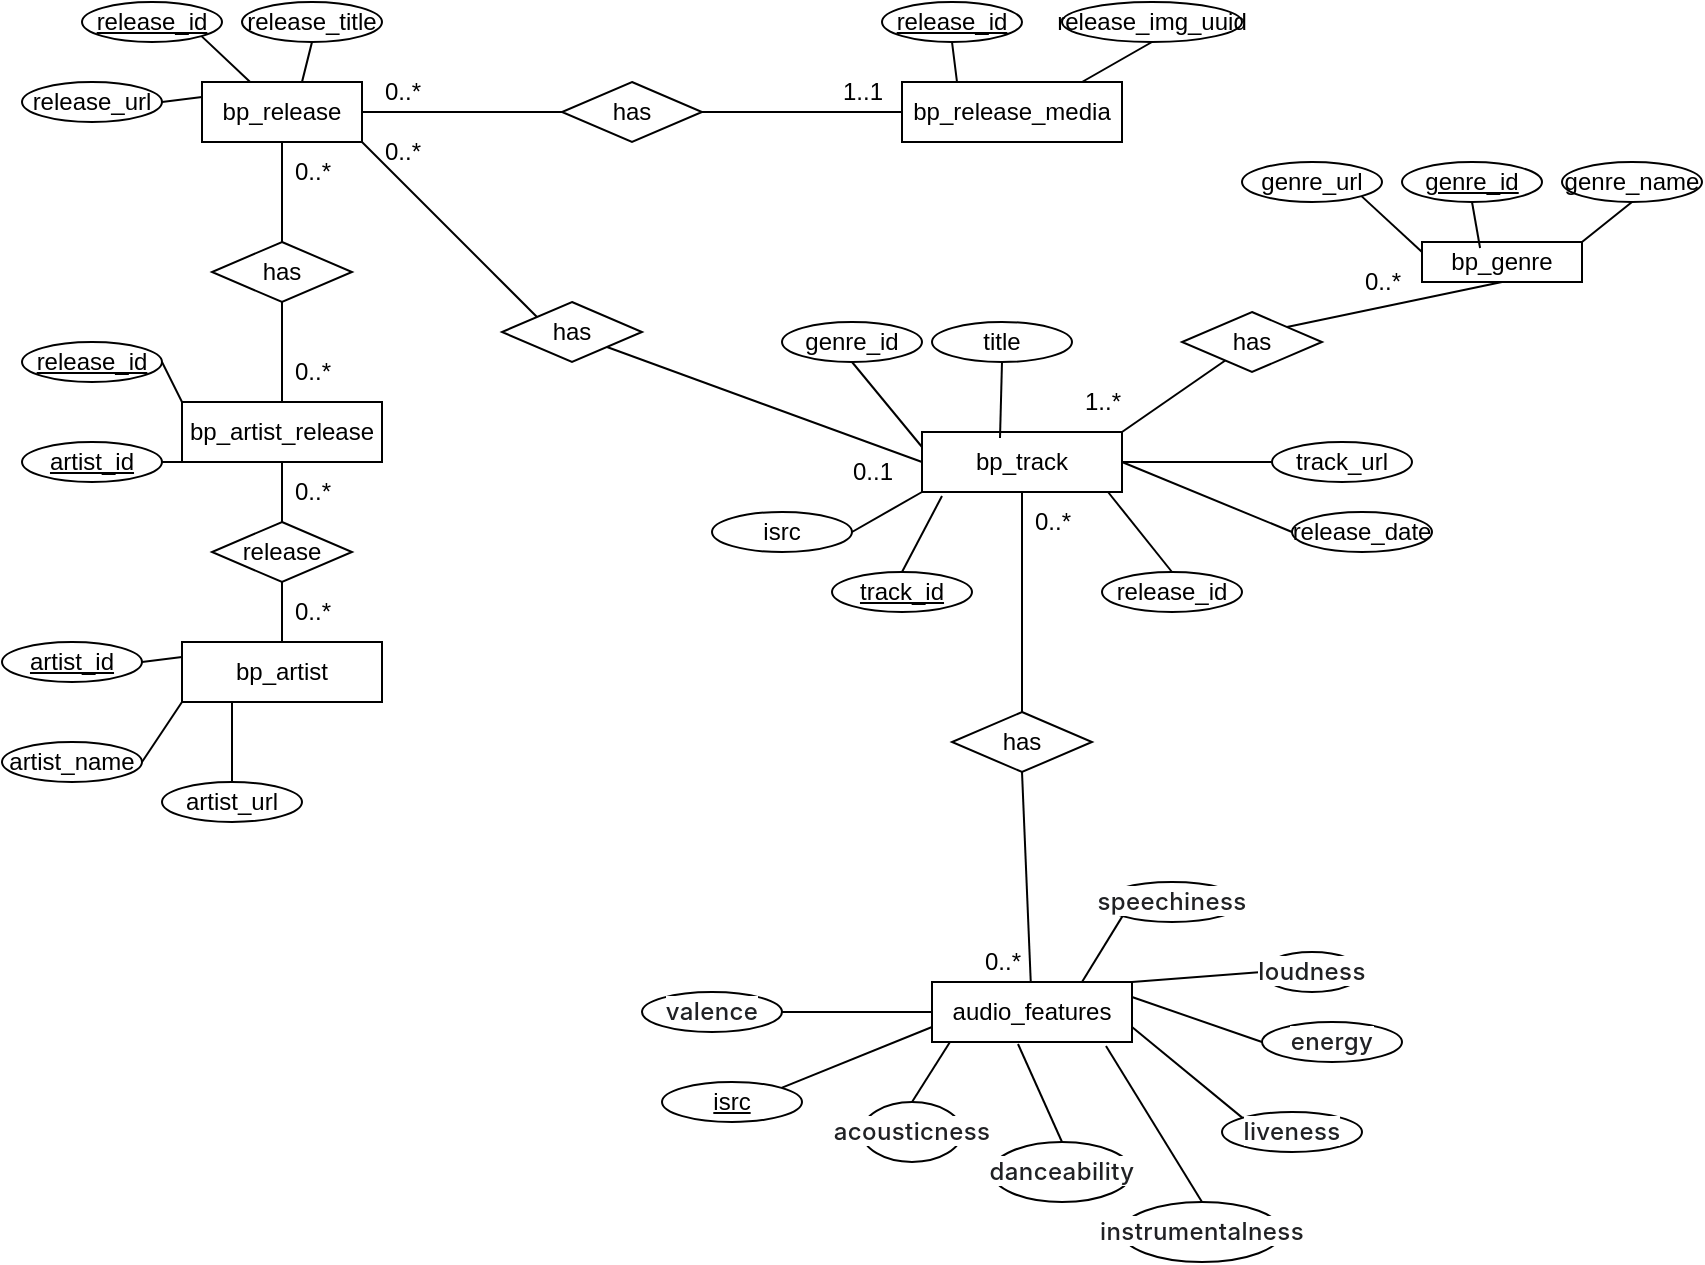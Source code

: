 <mxfile version="24.7.17">
  <diagram name="Page-1" id="JQJwtRez1m_muI4c9sBG">
    <mxGraphModel dx="1207" dy="805" grid="1" gridSize="10" guides="1" tooltips="1" connect="1" arrows="1" fold="1" page="1" pageScale="1" pageWidth="850" pageHeight="1100" math="0" shadow="0">
      <root>
        <mxCell id="0" />
        <mxCell id="1" parent="0" />
        <mxCell id="n9ukQrLT0u2X3xsJsxkC-43" style="edgeStyle=orthogonalEdgeStyle;rounded=0;orthogonalLoop=1;jettySize=auto;html=1;exitX=1;exitY=0.5;exitDx=0;exitDy=0;entryX=0;entryY=0.5;entryDx=0;entryDy=0;endArrow=none;endFill=0;" edge="1" parent="1" source="n9ukQrLT0u2X3xsJsxkC-1" target="n9ukQrLT0u2X3xsJsxkC-10">
          <mxGeometry relative="1" as="geometry" />
        </mxCell>
        <mxCell id="n9ukQrLT0u2X3xsJsxkC-50" style="rounded=0;orthogonalLoop=1;jettySize=auto;html=1;exitX=0.5;exitY=1;exitDx=0;exitDy=0;entryX=0.5;entryY=0;entryDx=0;entryDy=0;endArrow=none;endFill=0;" edge="1" parent="1" source="n9ukQrLT0u2X3xsJsxkC-1" target="n9ukQrLT0u2X3xsJsxkC-49">
          <mxGeometry relative="1" as="geometry" />
        </mxCell>
        <mxCell id="n9ukQrLT0u2X3xsJsxkC-108" style="rounded=0;orthogonalLoop=1;jettySize=auto;html=1;exitX=1;exitY=1;exitDx=0;exitDy=0;entryX=0;entryY=0;entryDx=0;entryDy=0;endArrow=none;endFill=0;" edge="1" parent="1" source="n9ukQrLT0u2X3xsJsxkC-1" target="n9ukQrLT0u2X3xsJsxkC-107">
          <mxGeometry relative="1" as="geometry" />
        </mxCell>
        <mxCell id="n9ukQrLT0u2X3xsJsxkC-1" value="bp_release" style="rounded=0;whiteSpace=wrap;html=1;" vertex="1" parent="1">
          <mxGeometry x="100" y="190" width="80" height="30" as="geometry" />
        </mxCell>
        <mxCell id="n9ukQrLT0u2X3xsJsxkC-4" style="rounded=0;orthogonalLoop=1;jettySize=auto;html=1;exitX=1;exitY=1;exitDx=0;exitDy=0;endArrow=none;endFill=0;" edge="1" parent="1" source="n9ukQrLT0u2X3xsJsxkC-2" target="n9ukQrLT0u2X3xsJsxkC-1">
          <mxGeometry relative="1" as="geometry" />
        </mxCell>
        <mxCell id="n9ukQrLT0u2X3xsJsxkC-2" value="&lt;u&gt;release_id&lt;/u&gt;" style="ellipse;whiteSpace=wrap;html=1;" vertex="1" parent="1">
          <mxGeometry x="40" y="150" width="70" height="20" as="geometry" />
        </mxCell>
        <mxCell id="n9ukQrLT0u2X3xsJsxkC-5" value="release_title" style="ellipse;whiteSpace=wrap;html=1;" vertex="1" parent="1">
          <mxGeometry x="120" y="150" width="70" height="20" as="geometry" />
        </mxCell>
        <mxCell id="n9ukQrLT0u2X3xsJsxkC-6" style="rounded=0;orthogonalLoop=1;jettySize=auto;html=1;exitX=0.5;exitY=1;exitDx=0;exitDy=0;endArrow=none;endFill=0;" edge="1" parent="1" source="n9ukQrLT0u2X3xsJsxkC-5">
          <mxGeometry relative="1" as="geometry">
            <mxPoint x="150" y="190" as="targetPoint" />
          </mxGeometry>
        </mxCell>
        <mxCell id="n9ukQrLT0u2X3xsJsxkC-8" style="rounded=0;orthogonalLoop=1;jettySize=auto;html=1;exitX=1;exitY=0.5;exitDx=0;exitDy=0;entryX=0;entryY=0.25;entryDx=0;entryDy=0;endArrow=none;endFill=0;" edge="1" parent="1" source="n9ukQrLT0u2X3xsJsxkC-7" target="n9ukQrLT0u2X3xsJsxkC-1">
          <mxGeometry relative="1" as="geometry" />
        </mxCell>
        <mxCell id="n9ukQrLT0u2X3xsJsxkC-7" value="release_url" style="ellipse;whiteSpace=wrap;html=1;" vertex="1" parent="1">
          <mxGeometry x="10" y="190" width="70" height="20" as="geometry" />
        </mxCell>
        <mxCell id="n9ukQrLT0u2X3xsJsxkC-46" style="rounded=0;orthogonalLoop=1;jettySize=auto;html=1;exitX=0.25;exitY=0;exitDx=0;exitDy=0;entryX=0.5;entryY=1;entryDx=0;entryDy=0;endArrow=none;endFill=0;" edge="1" parent="1" source="n9ukQrLT0u2X3xsJsxkC-9" target="n9ukQrLT0u2X3xsJsxkC-11">
          <mxGeometry relative="1" as="geometry" />
        </mxCell>
        <mxCell id="n9ukQrLT0u2X3xsJsxkC-9" value="bp_release_media" style="rounded=0;whiteSpace=wrap;html=1;" vertex="1" parent="1">
          <mxGeometry x="450" y="190" width="110" height="30" as="geometry" />
        </mxCell>
        <mxCell id="n9ukQrLT0u2X3xsJsxkC-44" style="edgeStyle=orthogonalEdgeStyle;rounded=0;orthogonalLoop=1;jettySize=auto;html=1;exitX=1;exitY=0.5;exitDx=0;exitDy=0;entryX=0;entryY=0.5;entryDx=0;entryDy=0;endArrow=none;endFill=0;" edge="1" parent="1" source="n9ukQrLT0u2X3xsJsxkC-10" target="n9ukQrLT0u2X3xsJsxkC-9">
          <mxGeometry relative="1" as="geometry" />
        </mxCell>
        <mxCell id="n9ukQrLT0u2X3xsJsxkC-10" value="has" style="rhombus;whiteSpace=wrap;html=1;" vertex="1" parent="1">
          <mxGeometry x="280" y="190" width="70" height="30" as="geometry" />
        </mxCell>
        <mxCell id="n9ukQrLT0u2X3xsJsxkC-11" value="&lt;u&gt;release_id&lt;/u&gt;" style="ellipse;whiteSpace=wrap;html=1;" vertex="1" parent="1">
          <mxGeometry x="440" y="150" width="70" height="20" as="geometry" />
        </mxCell>
        <mxCell id="n9ukQrLT0u2X3xsJsxkC-48" style="rounded=0;orthogonalLoop=1;jettySize=auto;html=1;exitX=0.5;exitY=1;exitDx=0;exitDy=0;endArrow=none;endFill=0;" edge="1" parent="1" source="n9ukQrLT0u2X3xsJsxkC-12">
          <mxGeometry relative="1" as="geometry">
            <mxPoint x="540" y="190" as="targetPoint" />
          </mxGeometry>
        </mxCell>
        <mxCell id="n9ukQrLT0u2X3xsJsxkC-12" value="release_img_uuid" style="ellipse;whiteSpace=wrap;html=1;" vertex="1" parent="1">
          <mxGeometry x="530" y="150" width="90" height="20" as="geometry" />
        </mxCell>
        <mxCell id="n9ukQrLT0u2X3xsJsxkC-55" style="rounded=0;orthogonalLoop=1;jettySize=auto;html=1;exitX=0.5;exitY=1;exitDx=0;exitDy=0;entryX=0.5;entryY=0;entryDx=0;entryDy=0;endArrow=none;endFill=0;" edge="1" parent="1" source="n9ukQrLT0u2X3xsJsxkC-14" target="n9ukQrLT0u2X3xsJsxkC-54">
          <mxGeometry relative="1" as="geometry" />
        </mxCell>
        <mxCell id="n9ukQrLT0u2X3xsJsxkC-14" value="bp_artist_release" style="rounded=0;whiteSpace=wrap;html=1;" vertex="1" parent="1">
          <mxGeometry x="90" y="350" width="100" height="30" as="geometry" />
        </mxCell>
        <mxCell id="n9ukQrLT0u2X3xsJsxkC-52" style="rounded=0;orthogonalLoop=1;jettySize=auto;html=1;exitX=1;exitY=0.5;exitDx=0;exitDy=0;entryX=0;entryY=0;entryDx=0;entryDy=0;endArrow=none;endFill=0;" edge="1" parent="1" source="n9ukQrLT0u2X3xsJsxkC-15" target="n9ukQrLT0u2X3xsJsxkC-14">
          <mxGeometry relative="1" as="geometry" />
        </mxCell>
        <mxCell id="n9ukQrLT0u2X3xsJsxkC-15" value="&lt;u&gt;release_id&lt;/u&gt;" style="ellipse;whiteSpace=wrap;html=1;" vertex="1" parent="1">
          <mxGeometry x="10" y="320" width="70" height="20" as="geometry" />
        </mxCell>
        <mxCell id="n9ukQrLT0u2X3xsJsxkC-53" style="rounded=0;orthogonalLoop=1;jettySize=auto;html=1;exitX=1;exitY=0.5;exitDx=0;exitDy=0;entryX=0;entryY=1;entryDx=0;entryDy=0;endArrow=none;endFill=0;" edge="1" parent="1" source="n9ukQrLT0u2X3xsJsxkC-16" target="n9ukQrLT0u2X3xsJsxkC-14">
          <mxGeometry relative="1" as="geometry" />
        </mxCell>
        <mxCell id="n9ukQrLT0u2X3xsJsxkC-16" value="&lt;u&gt;artist_id&lt;/u&gt;" style="ellipse;whiteSpace=wrap;html=1;" vertex="1" parent="1">
          <mxGeometry x="10" y="370" width="70" height="20" as="geometry" />
        </mxCell>
        <mxCell id="n9ukQrLT0u2X3xsJsxkC-17" value="bp_artist" style="rounded=0;whiteSpace=wrap;html=1;" vertex="1" parent="1">
          <mxGeometry x="90" y="470" width="100" height="30" as="geometry" />
        </mxCell>
        <mxCell id="n9ukQrLT0u2X3xsJsxkC-57" style="rounded=0;orthogonalLoop=1;jettySize=auto;html=1;exitX=1;exitY=0.5;exitDx=0;exitDy=0;entryX=0;entryY=0.25;entryDx=0;entryDy=0;endArrow=none;endFill=0;" edge="1" parent="1" source="n9ukQrLT0u2X3xsJsxkC-19" target="n9ukQrLT0u2X3xsJsxkC-17">
          <mxGeometry relative="1" as="geometry" />
        </mxCell>
        <mxCell id="n9ukQrLT0u2X3xsJsxkC-19" value="&lt;u&gt;artist_id&lt;/u&gt;" style="ellipse;whiteSpace=wrap;html=1;" vertex="1" parent="1">
          <mxGeometry y="470" width="70" height="20" as="geometry" />
        </mxCell>
        <mxCell id="n9ukQrLT0u2X3xsJsxkC-58" style="rounded=0;orthogonalLoop=1;jettySize=auto;html=1;exitX=1;exitY=0.5;exitDx=0;exitDy=0;entryX=0;entryY=1;entryDx=0;entryDy=0;endArrow=none;endFill=0;" edge="1" parent="1" source="n9ukQrLT0u2X3xsJsxkC-20" target="n9ukQrLT0u2X3xsJsxkC-17">
          <mxGeometry relative="1" as="geometry" />
        </mxCell>
        <mxCell id="n9ukQrLT0u2X3xsJsxkC-20" value="artist_name" style="ellipse;whiteSpace=wrap;html=1;" vertex="1" parent="1">
          <mxGeometry y="520" width="70" height="20" as="geometry" />
        </mxCell>
        <mxCell id="n9ukQrLT0u2X3xsJsxkC-59" style="rounded=0;orthogonalLoop=1;jettySize=auto;html=1;exitX=0.5;exitY=0;exitDx=0;exitDy=0;entryX=0.25;entryY=1;entryDx=0;entryDy=0;endArrow=none;endFill=0;" edge="1" parent="1" source="n9ukQrLT0u2X3xsJsxkC-21" target="n9ukQrLT0u2X3xsJsxkC-17">
          <mxGeometry relative="1" as="geometry" />
        </mxCell>
        <mxCell id="n9ukQrLT0u2X3xsJsxkC-21" value="artist_url" style="ellipse;whiteSpace=wrap;html=1;" vertex="1" parent="1">
          <mxGeometry x="80" y="540" width="70" height="20" as="geometry" />
        </mxCell>
        <mxCell id="n9ukQrLT0u2X3xsJsxkC-74" style="rounded=0;orthogonalLoop=1;jettySize=auto;html=1;exitX=0.5;exitY=1;exitDx=0;exitDy=0;endArrow=none;endFill=0;" edge="1" parent="1" source="n9ukQrLT0u2X3xsJsxkC-22" target="n9ukQrLT0u2X3xsJsxkC-73">
          <mxGeometry relative="1" as="geometry" />
        </mxCell>
        <mxCell id="n9ukQrLT0u2X3xsJsxkC-77" style="rounded=0;orthogonalLoop=1;jettySize=auto;html=1;exitX=1;exitY=0;exitDx=0;exitDy=0;endArrow=none;endFill=0;" edge="1" parent="1" source="n9ukQrLT0u2X3xsJsxkC-22" target="n9ukQrLT0u2X3xsJsxkC-76">
          <mxGeometry relative="1" as="geometry" />
        </mxCell>
        <mxCell id="n9ukQrLT0u2X3xsJsxkC-22" value="bp_track" style="rounded=0;whiteSpace=wrap;html=1;" vertex="1" parent="1">
          <mxGeometry x="460" y="365" width="100" height="30" as="geometry" />
        </mxCell>
        <mxCell id="n9ukQrLT0u2X3xsJsxkC-23" value="&lt;u&gt;track_id&lt;/u&gt;" style="ellipse;whiteSpace=wrap;html=1;" vertex="1" parent="1">
          <mxGeometry x="415" y="435" width="70" height="20" as="geometry" />
        </mxCell>
        <mxCell id="n9ukQrLT0u2X3xsJsxkC-71" style="rounded=0;orthogonalLoop=1;jettySize=auto;html=1;exitX=0.5;exitY=1;exitDx=0;exitDy=0;entryX=0;entryY=0.25;entryDx=0;entryDy=0;endArrow=none;endFill=0;" edge="1" parent="1" source="n9ukQrLT0u2X3xsJsxkC-24" target="n9ukQrLT0u2X3xsJsxkC-22">
          <mxGeometry relative="1" as="geometry" />
        </mxCell>
        <mxCell id="n9ukQrLT0u2X3xsJsxkC-24" value="genre_id" style="ellipse;whiteSpace=wrap;html=1;" vertex="1" parent="1">
          <mxGeometry x="390" y="310" width="70" height="20" as="geometry" />
        </mxCell>
        <mxCell id="n9ukQrLT0u2X3xsJsxkC-25" value="title" style="ellipse;whiteSpace=wrap;html=1;" vertex="1" parent="1">
          <mxGeometry x="465" y="310" width="70" height="20" as="geometry" />
        </mxCell>
        <mxCell id="n9ukQrLT0u2X3xsJsxkC-69" style="rounded=0;orthogonalLoop=1;jettySize=auto;html=1;exitX=0;exitY=0.5;exitDx=0;exitDy=0;entryX=1;entryY=0.5;entryDx=0;entryDy=0;endArrow=none;endFill=0;" edge="1" parent="1" source="n9ukQrLT0u2X3xsJsxkC-26" target="n9ukQrLT0u2X3xsJsxkC-22">
          <mxGeometry relative="1" as="geometry" />
        </mxCell>
        <mxCell id="n9ukQrLT0u2X3xsJsxkC-26" value="release_date" style="ellipse;whiteSpace=wrap;html=1;" vertex="1" parent="1">
          <mxGeometry x="645" y="405" width="70" height="20" as="geometry" />
        </mxCell>
        <mxCell id="n9ukQrLT0u2X3xsJsxkC-70" style="rounded=0;orthogonalLoop=1;jettySize=auto;html=1;exitX=0;exitY=0.5;exitDx=0;exitDy=0;entryX=1;entryY=0.5;entryDx=0;entryDy=0;endArrow=none;endFill=0;" edge="1" parent="1" source="n9ukQrLT0u2X3xsJsxkC-27" target="n9ukQrLT0u2X3xsJsxkC-22">
          <mxGeometry relative="1" as="geometry" />
        </mxCell>
        <mxCell id="n9ukQrLT0u2X3xsJsxkC-27" value="track_url" style="ellipse;whiteSpace=wrap;html=1;" vertex="1" parent="1">
          <mxGeometry x="635" y="370" width="70" height="20" as="geometry" />
        </mxCell>
        <mxCell id="n9ukQrLT0u2X3xsJsxkC-63" style="rounded=0;orthogonalLoop=1;jettySize=auto;html=1;exitX=1;exitY=0.5;exitDx=0;exitDy=0;entryX=0;entryY=1;entryDx=0;entryDy=0;endArrow=none;endFill=0;" edge="1" parent="1" source="n9ukQrLT0u2X3xsJsxkC-28" target="n9ukQrLT0u2X3xsJsxkC-22">
          <mxGeometry relative="1" as="geometry" />
        </mxCell>
        <mxCell id="n9ukQrLT0u2X3xsJsxkC-28" value="isrc" style="ellipse;whiteSpace=wrap;html=1;" vertex="1" parent="1">
          <mxGeometry x="355" y="405" width="70" height="20" as="geometry" />
        </mxCell>
        <mxCell id="n9ukQrLT0u2X3xsJsxkC-29" value="bp_genre" style="rounded=0;whiteSpace=wrap;html=1;" vertex="1" parent="1">
          <mxGeometry x="710" y="270" width="80" height="20" as="geometry" />
        </mxCell>
        <mxCell id="n9ukQrLT0u2X3xsJsxkC-30" value="&lt;u&gt;genre_id&lt;/u&gt;" style="ellipse;whiteSpace=wrap;html=1;" vertex="1" parent="1">
          <mxGeometry x="700" y="230" width="70" height="20" as="geometry" />
        </mxCell>
        <mxCell id="n9ukQrLT0u2X3xsJsxkC-81" style="rounded=0;orthogonalLoop=1;jettySize=auto;html=1;exitX=0.5;exitY=1;exitDx=0;exitDy=0;entryX=1;entryY=0;entryDx=0;entryDy=0;endArrow=none;endFill=0;" edge="1" parent="1" source="n9ukQrLT0u2X3xsJsxkC-31" target="n9ukQrLT0u2X3xsJsxkC-29">
          <mxGeometry relative="1" as="geometry" />
        </mxCell>
        <mxCell id="n9ukQrLT0u2X3xsJsxkC-31" value="genre_name" style="ellipse;whiteSpace=wrap;html=1;" vertex="1" parent="1">
          <mxGeometry x="780" y="230" width="70" height="20" as="geometry" />
        </mxCell>
        <mxCell id="n9ukQrLT0u2X3xsJsxkC-79" style="rounded=0;orthogonalLoop=1;jettySize=auto;html=1;exitX=1;exitY=1;exitDx=0;exitDy=0;entryX=0;entryY=0.25;entryDx=0;entryDy=0;endArrow=none;endFill=0;" edge="1" parent="1" source="n9ukQrLT0u2X3xsJsxkC-32" target="n9ukQrLT0u2X3xsJsxkC-29">
          <mxGeometry relative="1" as="geometry" />
        </mxCell>
        <mxCell id="n9ukQrLT0u2X3xsJsxkC-32" value="genre_url" style="ellipse;whiteSpace=wrap;html=1;" vertex="1" parent="1">
          <mxGeometry x="620" y="230" width="70" height="20" as="geometry" />
        </mxCell>
        <mxCell id="n9ukQrLT0u2X3xsJsxkC-33" value="audio_features" style="rounded=0;whiteSpace=wrap;html=1;" vertex="1" parent="1">
          <mxGeometry x="465" y="640" width="100" height="30" as="geometry" />
        </mxCell>
        <mxCell id="n9ukQrLT0u2X3xsJsxkC-85" style="rounded=0;orthogonalLoop=1;jettySize=auto;html=1;exitX=1;exitY=0;exitDx=0;exitDy=0;entryX=0;entryY=0.75;entryDx=0;entryDy=0;endArrow=none;endFill=0;" edge="1" parent="1" source="n9ukQrLT0u2X3xsJsxkC-34" target="n9ukQrLT0u2X3xsJsxkC-33">
          <mxGeometry relative="1" as="geometry" />
        </mxCell>
        <mxCell id="n9ukQrLT0u2X3xsJsxkC-34" value="&lt;u&gt;isrc&lt;/u&gt;" style="ellipse;whiteSpace=wrap;html=1;" vertex="1" parent="1">
          <mxGeometry x="330" y="690" width="70" height="20" as="geometry" />
        </mxCell>
        <mxCell id="n9ukQrLT0u2X3xsJsxkC-35" value="&lt;meta charset=&quot;utf-8&quot;&gt;&lt;span style=&quot;color: rgb(32, 33, 36); font-family: Inter, sans-serif; font-size: 12px; font-style: normal; font-variant-ligatures: normal; font-variant-caps: normal; font-weight: 500; letter-spacing: 0.2px; orphans: 2; text-align: left; text-indent: 0px; text-transform: none; widows: 2; word-spacing: 0px; -webkit-text-stroke-width: 0px; white-space: nowrap; background-color: rgb(255, 255, 255); text-decoration-thickness: initial; text-decoration-style: initial; text-decoration-color: initial; display: inline !important; float: none;&quot;&gt;acousticness&lt;/span&gt;" style="ellipse;whiteSpace=wrap;html=1;" vertex="1" parent="1">
          <mxGeometry x="430" y="700" width="50" height="30" as="geometry" />
        </mxCell>
        <mxCell id="n9ukQrLT0u2X3xsJsxkC-36" value="&lt;meta charset=&quot;utf-8&quot;&gt;&lt;span style=&quot;color: rgb(32, 33, 36); font-family: Inter, sans-serif; font-size: 12px; font-style: normal; font-variant-ligatures: normal; font-variant-caps: normal; font-weight: 500; letter-spacing: 0.2px; orphans: 2; text-align: left; text-indent: 0px; text-transform: none; widows: 2; word-spacing: 0px; -webkit-text-stroke-width: 0px; white-space: nowrap; background-color: rgb(255, 255, 255); text-decoration-thickness: initial; text-decoration-style: initial; text-decoration-color: initial; display: inline !important; float: none;&quot;&gt;danceability&lt;/span&gt;" style="ellipse;whiteSpace=wrap;html=1;" vertex="1" parent="1">
          <mxGeometry x="495" y="720" width="70" height="30" as="geometry" />
        </mxCell>
        <mxCell id="n9ukQrLT0u2X3xsJsxkC-93" style="rounded=0;orthogonalLoop=1;jettySize=auto;html=1;exitX=0;exitY=0.5;exitDx=0;exitDy=0;entryX=1;entryY=0.25;entryDx=0;entryDy=0;endArrow=none;endFill=0;" edge="1" parent="1" source="n9ukQrLT0u2X3xsJsxkC-37" target="n9ukQrLT0u2X3xsJsxkC-33">
          <mxGeometry relative="1" as="geometry" />
        </mxCell>
        <mxCell id="n9ukQrLT0u2X3xsJsxkC-37" value="&lt;meta charset=&quot;utf-8&quot;&gt;&lt;span style=&quot;color: rgb(32, 33, 36); font-family: Inter, sans-serif; font-size: 12px; font-style: normal; font-variant-ligatures: normal; font-variant-caps: normal; font-weight: 500; letter-spacing: 0.2px; orphans: 2; text-align: left; text-indent: 0px; text-transform: none; widows: 2; word-spacing: 0px; -webkit-text-stroke-width: 0px; white-space: nowrap; background-color: rgb(255, 255, 255); text-decoration-thickness: initial; text-decoration-style: initial; text-decoration-color: initial; display: inline !important; float: none;&quot;&gt;energy&lt;/span&gt;" style="ellipse;whiteSpace=wrap;html=1;" vertex="1" parent="1">
          <mxGeometry x="630" y="660" width="70" height="20" as="geometry" />
        </mxCell>
        <mxCell id="n9ukQrLT0u2X3xsJsxkC-38" value="&lt;meta charset=&quot;utf-8&quot;&gt;&lt;span style=&quot;color: rgb(32, 33, 36); font-family: Inter, sans-serif; font-size: 12px; font-style: normal; font-variant-ligatures: normal; font-variant-caps: normal; font-weight: 500; letter-spacing: 0.2px; orphans: 2; text-align: left; text-indent: 0px; text-transform: none; widows: 2; word-spacing: 0px; -webkit-text-stroke-width: 0px; white-space: nowrap; background-color: rgb(255, 255, 255); text-decoration-thickness: initial; text-decoration-style: initial; text-decoration-color: initial; display: inline !important; float: none;&quot;&gt;instrumentalness&lt;/span&gt;" style="ellipse;whiteSpace=wrap;html=1;" vertex="1" parent="1">
          <mxGeometry x="560" y="750" width="80" height="30" as="geometry" />
        </mxCell>
        <mxCell id="n9ukQrLT0u2X3xsJsxkC-90" style="rounded=0;orthogonalLoop=1;jettySize=auto;html=1;exitX=0;exitY=0;exitDx=0;exitDy=0;entryX=1;entryY=0.75;entryDx=0;entryDy=0;endArrow=none;endFill=0;" edge="1" parent="1" source="n9ukQrLT0u2X3xsJsxkC-39" target="n9ukQrLT0u2X3xsJsxkC-33">
          <mxGeometry relative="1" as="geometry" />
        </mxCell>
        <mxCell id="n9ukQrLT0u2X3xsJsxkC-39" value="&lt;meta charset=&quot;utf-8&quot;&gt;&lt;span style=&quot;color: rgb(32, 33, 36); font-family: Inter, sans-serif; font-size: 12px; font-style: normal; font-variant-ligatures: normal; font-variant-caps: normal; font-weight: 500; letter-spacing: 0.2px; orphans: 2; text-align: left; text-indent: 0px; text-transform: none; widows: 2; word-spacing: 0px; -webkit-text-stroke-width: 0px; white-space: nowrap; background-color: rgb(255, 255, 255); text-decoration-thickness: initial; text-decoration-style: initial; text-decoration-color: initial; display: inline !important; float: none;&quot;&gt;liveness&lt;/span&gt;" style="ellipse;whiteSpace=wrap;html=1;" vertex="1" parent="1">
          <mxGeometry x="610" y="705" width="70" height="20" as="geometry" />
        </mxCell>
        <mxCell id="n9ukQrLT0u2X3xsJsxkC-92" style="rounded=0;orthogonalLoop=1;jettySize=auto;html=1;exitX=0;exitY=0.5;exitDx=0;exitDy=0;entryX=1;entryY=0;entryDx=0;entryDy=0;endArrow=none;endFill=0;" edge="1" parent="1" source="n9ukQrLT0u2X3xsJsxkC-40" target="n9ukQrLT0u2X3xsJsxkC-33">
          <mxGeometry relative="1" as="geometry" />
        </mxCell>
        <mxCell id="n9ukQrLT0u2X3xsJsxkC-40" value="&lt;meta charset=&quot;utf-8&quot;&gt;&lt;span style=&quot;color: rgb(32, 33, 36); font-family: Inter, sans-serif; font-size: 12px; font-style: normal; font-variant-ligatures: normal; font-variant-caps: normal; font-weight: 500; letter-spacing: 0.2px; orphans: 2; text-align: left; text-indent: 0px; text-transform: none; widows: 2; word-spacing: 0px; -webkit-text-stroke-width: 0px; white-space: nowrap; background-color: rgb(255, 255, 255); text-decoration-thickness: initial; text-decoration-style: initial; text-decoration-color: initial; display: inline !important; float: none;&quot;&gt;loudness&lt;/span&gt;" style="ellipse;whiteSpace=wrap;html=1;" vertex="1" parent="1">
          <mxGeometry x="630" y="625" width="50" height="20" as="geometry" />
        </mxCell>
        <mxCell id="n9ukQrLT0u2X3xsJsxkC-91" style="rounded=0;orthogonalLoop=1;jettySize=auto;html=1;exitX=0;exitY=1;exitDx=0;exitDy=0;entryX=0.75;entryY=0;entryDx=0;entryDy=0;endArrow=none;endFill=0;" edge="1" parent="1" source="n9ukQrLT0u2X3xsJsxkC-41" target="n9ukQrLT0u2X3xsJsxkC-33">
          <mxGeometry relative="1" as="geometry" />
        </mxCell>
        <mxCell id="n9ukQrLT0u2X3xsJsxkC-41" value="&lt;meta charset=&quot;utf-8&quot;&gt;&lt;span style=&quot;color: rgb(32, 33, 36); font-family: Inter, sans-serif; font-size: 12px; font-style: normal; font-variant-ligatures: normal; font-variant-caps: normal; font-weight: 500; letter-spacing: 0.2px; orphans: 2; text-align: left; text-indent: 0px; text-transform: none; widows: 2; word-spacing: 0px; -webkit-text-stroke-width: 0px; white-space: nowrap; background-color: rgb(255, 255, 255); text-decoration-thickness: initial; text-decoration-style: initial; text-decoration-color: initial; display: inline !important; float: none;&quot;&gt;speechiness&lt;/span&gt;" style="ellipse;whiteSpace=wrap;html=1;" vertex="1" parent="1">
          <mxGeometry x="550" y="590" width="70" height="20" as="geometry" />
        </mxCell>
        <mxCell id="n9ukQrLT0u2X3xsJsxkC-83" style="rounded=0;orthogonalLoop=1;jettySize=auto;html=1;exitX=1;exitY=0.5;exitDx=0;exitDy=0;entryX=0;entryY=0.5;entryDx=0;entryDy=0;endArrow=none;endFill=0;" edge="1" parent="1" source="n9ukQrLT0u2X3xsJsxkC-42" target="n9ukQrLT0u2X3xsJsxkC-33">
          <mxGeometry relative="1" as="geometry" />
        </mxCell>
        <mxCell id="n9ukQrLT0u2X3xsJsxkC-42" value="&lt;meta charset=&quot;utf-8&quot;&gt;&lt;span style=&quot;color: rgb(32, 33, 36); font-family: Inter, sans-serif; font-size: 12px; font-style: normal; font-variant-ligatures: normal; font-variant-caps: normal; font-weight: 500; letter-spacing: 0.2px; orphans: 2; text-align: left; text-indent: 0px; text-transform: none; widows: 2; word-spacing: 0px; -webkit-text-stroke-width: 0px; white-space: nowrap; background-color: rgb(255, 255, 255); text-decoration-thickness: initial; text-decoration-style: initial; text-decoration-color: initial; display: inline !important; float: none;&quot;&gt;valence&lt;/span&gt;" style="ellipse;whiteSpace=wrap;html=1;" vertex="1" parent="1">
          <mxGeometry x="320" y="645" width="70" height="20" as="geometry" />
        </mxCell>
        <mxCell id="n9ukQrLT0u2X3xsJsxkC-47" style="rounded=0;orthogonalLoop=1;jettySize=auto;html=1;exitX=0.75;exitY=0;exitDx=0;exitDy=0;entryX=0.289;entryY=0.85;entryDx=0;entryDy=0;entryPerimeter=0;endArrow=none;endFill=0;strokeColor=none;" edge="1" parent="1" source="n9ukQrLT0u2X3xsJsxkC-9" target="n9ukQrLT0u2X3xsJsxkC-12">
          <mxGeometry relative="1" as="geometry" />
        </mxCell>
        <mxCell id="n9ukQrLT0u2X3xsJsxkC-51" style="edgeStyle=orthogonalEdgeStyle;rounded=0;orthogonalLoop=1;jettySize=auto;html=1;exitX=0.5;exitY=1;exitDx=0;exitDy=0;entryX=0.5;entryY=0;entryDx=0;entryDy=0;endArrow=none;endFill=0;" edge="1" parent="1" source="n9ukQrLT0u2X3xsJsxkC-49" target="n9ukQrLT0u2X3xsJsxkC-14">
          <mxGeometry relative="1" as="geometry" />
        </mxCell>
        <mxCell id="n9ukQrLT0u2X3xsJsxkC-49" value="has" style="rhombus;whiteSpace=wrap;html=1;" vertex="1" parent="1">
          <mxGeometry x="105" y="270" width="70" height="30" as="geometry" />
        </mxCell>
        <mxCell id="n9ukQrLT0u2X3xsJsxkC-56" style="rounded=0;orthogonalLoop=1;jettySize=auto;html=1;exitX=0.5;exitY=1;exitDx=0;exitDy=0;entryX=0.5;entryY=0;entryDx=0;entryDy=0;endArrow=none;endFill=0;" edge="1" parent="1" source="n9ukQrLT0u2X3xsJsxkC-54" target="n9ukQrLT0u2X3xsJsxkC-17">
          <mxGeometry relative="1" as="geometry" />
        </mxCell>
        <mxCell id="n9ukQrLT0u2X3xsJsxkC-54" value="release" style="rhombus;whiteSpace=wrap;html=1;" vertex="1" parent="1">
          <mxGeometry x="105" y="410" width="70" height="30" as="geometry" />
        </mxCell>
        <mxCell id="n9ukQrLT0u2X3xsJsxkC-64" style="rounded=0;orthogonalLoop=1;jettySize=auto;html=1;exitX=0.5;exitY=0;exitDx=0;exitDy=0;entryX=0.1;entryY=1.067;entryDx=0;entryDy=0;entryPerimeter=0;endArrow=none;endFill=0;" edge="1" parent="1" source="n9ukQrLT0u2X3xsJsxkC-23" target="n9ukQrLT0u2X3xsJsxkC-22">
          <mxGeometry relative="1" as="geometry" />
        </mxCell>
        <mxCell id="n9ukQrLT0u2X3xsJsxkC-72" style="rounded=0;orthogonalLoop=1;jettySize=auto;html=1;exitX=0.5;exitY=1;exitDx=0;exitDy=0;entryX=0.39;entryY=0.1;entryDx=0;entryDy=0;entryPerimeter=0;endArrow=none;endFill=0;" edge="1" parent="1" source="n9ukQrLT0u2X3xsJsxkC-25" target="n9ukQrLT0u2X3xsJsxkC-22">
          <mxGeometry relative="1" as="geometry" />
        </mxCell>
        <mxCell id="n9ukQrLT0u2X3xsJsxkC-75" style="rounded=0;orthogonalLoop=1;jettySize=auto;html=1;exitX=0.5;exitY=1;exitDx=0;exitDy=0;endArrow=none;endFill=0;" edge="1" parent="1" source="n9ukQrLT0u2X3xsJsxkC-73" target="n9ukQrLT0u2X3xsJsxkC-33">
          <mxGeometry relative="1" as="geometry" />
        </mxCell>
        <mxCell id="n9ukQrLT0u2X3xsJsxkC-73" value="has" style="rhombus;whiteSpace=wrap;html=1;" vertex="1" parent="1">
          <mxGeometry x="475" y="505" width="70" height="30" as="geometry" />
        </mxCell>
        <mxCell id="n9ukQrLT0u2X3xsJsxkC-78" style="rounded=0;orthogonalLoop=1;jettySize=auto;html=1;exitX=1;exitY=0;exitDx=0;exitDy=0;entryX=0.5;entryY=1;entryDx=0;entryDy=0;endArrow=none;endFill=0;" edge="1" parent="1" source="n9ukQrLT0u2X3xsJsxkC-76" target="n9ukQrLT0u2X3xsJsxkC-29">
          <mxGeometry relative="1" as="geometry" />
        </mxCell>
        <mxCell id="n9ukQrLT0u2X3xsJsxkC-76" value="has" style="rhombus;whiteSpace=wrap;html=1;" vertex="1" parent="1">
          <mxGeometry x="590" y="305" width="70" height="30" as="geometry" />
        </mxCell>
        <mxCell id="n9ukQrLT0u2X3xsJsxkC-82" style="rounded=0;orthogonalLoop=1;jettySize=auto;html=1;exitX=0.5;exitY=1;exitDx=0;exitDy=0;entryX=0.363;entryY=0.15;entryDx=0;entryDy=0;entryPerimeter=0;endArrow=none;endFill=0;" edge="1" parent="1" source="n9ukQrLT0u2X3xsJsxkC-30" target="n9ukQrLT0u2X3xsJsxkC-29">
          <mxGeometry relative="1" as="geometry" />
        </mxCell>
        <mxCell id="n9ukQrLT0u2X3xsJsxkC-86" style="rounded=0;orthogonalLoop=1;jettySize=auto;html=1;exitX=0.5;exitY=0;exitDx=0;exitDy=0;entryX=0.09;entryY=1;entryDx=0;entryDy=0;entryPerimeter=0;endArrow=none;endFill=0;" edge="1" parent="1" source="n9ukQrLT0u2X3xsJsxkC-35" target="n9ukQrLT0u2X3xsJsxkC-33">
          <mxGeometry relative="1" as="geometry" />
        </mxCell>
        <mxCell id="n9ukQrLT0u2X3xsJsxkC-87" style="rounded=0;orthogonalLoop=1;jettySize=auto;html=1;exitX=0.5;exitY=0;exitDx=0;exitDy=0;entryX=0.43;entryY=1.033;entryDx=0;entryDy=0;entryPerimeter=0;endArrow=none;endFill=0;" edge="1" parent="1" source="n9ukQrLT0u2X3xsJsxkC-36" target="n9ukQrLT0u2X3xsJsxkC-33">
          <mxGeometry relative="1" as="geometry" />
        </mxCell>
        <mxCell id="n9ukQrLT0u2X3xsJsxkC-88" style="rounded=0;orthogonalLoop=1;jettySize=auto;html=1;exitX=0.5;exitY=0;exitDx=0;exitDy=0;entryX=0.87;entryY=1.067;entryDx=0;entryDy=0;entryPerimeter=0;endArrow=none;endFill=0;" edge="1" parent="1" source="n9ukQrLT0u2X3xsJsxkC-38" target="n9ukQrLT0u2X3xsJsxkC-33">
          <mxGeometry relative="1" as="geometry" />
        </mxCell>
        <mxCell id="n9ukQrLT0u2X3xsJsxkC-94" value="0..*" style="text;html=1;align=center;verticalAlign=middle;resizable=0;points=[];autosize=1;strokeColor=none;fillColor=none;" vertex="1" parent="1">
          <mxGeometry x="180" y="180" width="40" height="30" as="geometry" />
        </mxCell>
        <mxCell id="n9ukQrLT0u2X3xsJsxkC-95" value="1..1" style="text;html=1;align=center;verticalAlign=middle;resizable=0;points=[];autosize=1;strokeColor=none;fillColor=none;" vertex="1" parent="1">
          <mxGeometry x="410" y="180" width="40" height="30" as="geometry" />
        </mxCell>
        <mxCell id="n9ukQrLT0u2X3xsJsxkC-96" value="0..*" style="text;html=1;align=center;verticalAlign=middle;resizable=0;points=[];autosize=1;strokeColor=none;fillColor=none;" vertex="1" parent="1">
          <mxGeometry x="135" y="220" width="40" height="30" as="geometry" />
        </mxCell>
        <mxCell id="n9ukQrLT0u2X3xsJsxkC-97" value="0..*" style="text;html=1;align=center;verticalAlign=middle;resizable=0;points=[];autosize=1;strokeColor=none;fillColor=none;" vertex="1" parent="1">
          <mxGeometry x="135" y="320" width="40" height="30" as="geometry" />
        </mxCell>
        <mxCell id="n9ukQrLT0u2X3xsJsxkC-98" value="0..*" style="text;html=1;align=center;verticalAlign=middle;resizable=0;points=[];autosize=1;strokeColor=none;fillColor=none;" vertex="1" parent="1">
          <mxGeometry x="135" y="380" width="40" height="30" as="geometry" />
        </mxCell>
        <mxCell id="n9ukQrLT0u2X3xsJsxkC-99" value="0..*" style="text;html=1;align=center;verticalAlign=middle;resizable=0;points=[];autosize=1;strokeColor=none;fillColor=none;" vertex="1" parent="1">
          <mxGeometry x="135" y="440" width="40" height="30" as="geometry" />
        </mxCell>
        <mxCell id="n9ukQrLT0u2X3xsJsxkC-102" value="0..*" style="text;html=1;align=center;verticalAlign=middle;resizable=0;points=[];autosize=1;strokeColor=none;fillColor=none;" vertex="1" parent="1">
          <mxGeometry x="505" y="395" width="40" height="30" as="geometry" />
        </mxCell>
        <mxCell id="n9ukQrLT0u2X3xsJsxkC-103" value="0..*" style="text;html=1;align=center;verticalAlign=middle;resizable=0;points=[];autosize=1;strokeColor=none;fillColor=none;" vertex="1" parent="1">
          <mxGeometry x="480" y="615" width="40" height="30" as="geometry" />
        </mxCell>
        <mxCell id="n9ukQrLT0u2X3xsJsxkC-104" value="1..*" style="text;html=1;align=center;verticalAlign=middle;resizable=0;points=[];autosize=1;strokeColor=none;fillColor=none;" vertex="1" parent="1">
          <mxGeometry x="530" y="335" width="40" height="30" as="geometry" />
        </mxCell>
        <mxCell id="n9ukQrLT0u2X3xsJsxkC-105" value="0..*" style="text;html=1;align=center;verticalAlign=middle;resizable=0;points=[];autosize=1;strokeColor=none;fillColor=none;" vertex="1" parent="1">
          <mxGeometry x="670" y="275" width="40" height="30" as="geometry" />
        </mxCell>
        <mxCell id="n9ukQrLT0u2X3xsJsxkC-109" style="rounded=0;orthogonalLoop=1;jettySize=auto;html=1;exitX=1;exitY=1;exitDx=0;exitDy=0;entryX=0;entryY=0.5;entryDx=0;entryDy=0;endArrow=none;endFill=0;" edge="1" parent="1" source="n9ukQrLT0u2X3xsJsxkC-107" target="n9ukQrLT0u2X3xsJsxkC-22">
          <mxGeometry relative="1" as="geometry" />
        </mxCell>
        <mxCell id="n9ukQrLT0u2X3xsJsxkC-107" value="has" style="rhombus;whiteSpace=wrap;html=1;" vertex="1" parent="1">
          <mxGeometry x="250" y="300" width="70" height="30" as="geometry" />
        </mxCell>
        <mxCell id="n9ukQrLT0u2X3xsJsxkC-110" value="0..*" style="text;html=1;align=center;verticalAlign=middle;resizable=0;points=[];autosize=1;strokeColor=none;fillColor=none;" vertex="1" parent="1">
          <mxGeometry x="180" y="210" width="40" height="30" as="geometry" />
        </mxCell>
        <mxCell id="n9ukQrLT0u2X3xsJsxkC-111" value="0..1" style="text;html=1;align=center;verticalAlign=middle;resizable=0;points=[];autosize=1;strokeColor=none;fillColor=none;" vertex="1" parent="1">
          <mxGeometry x="415" y="370" width="40" height="30" as="geometry" />
        </mxCell>
        <mxCell id="n9ukQrLT0u2X3xsJsxkC-112" value="release_id" style="ellipse;whiteSpace=wrap;html=1;" vertex="1" parent="1">
          <mxGeometry x="550" y="435" width="70" height="20" as="geometry" />
        </mxCell>
        <mxCell id="n9ukQrLT0u2X3xsJsxkC-113" style="rounded=0;orthogonalLoop=1;jettySize=auto;html=1;exitX=0.5;exitY=0;exitDx=0;exitDy=0;entryX=0.93;entryY=1;entryDx=0;entryDy=0;entryPerimeter=0;endArrow=none;endFill=0;" edge="1" parent="1" source="n9ukQrLT0u2X3xsJsxkC-112" target="n9ukQrLT0u2X3xsJsxkC-22">
          <mxGeometry relative="1" as="geometry" />
        </mxCell>
      </root>
    </mxGraphModel>
  </diagram>
</mxfile>
